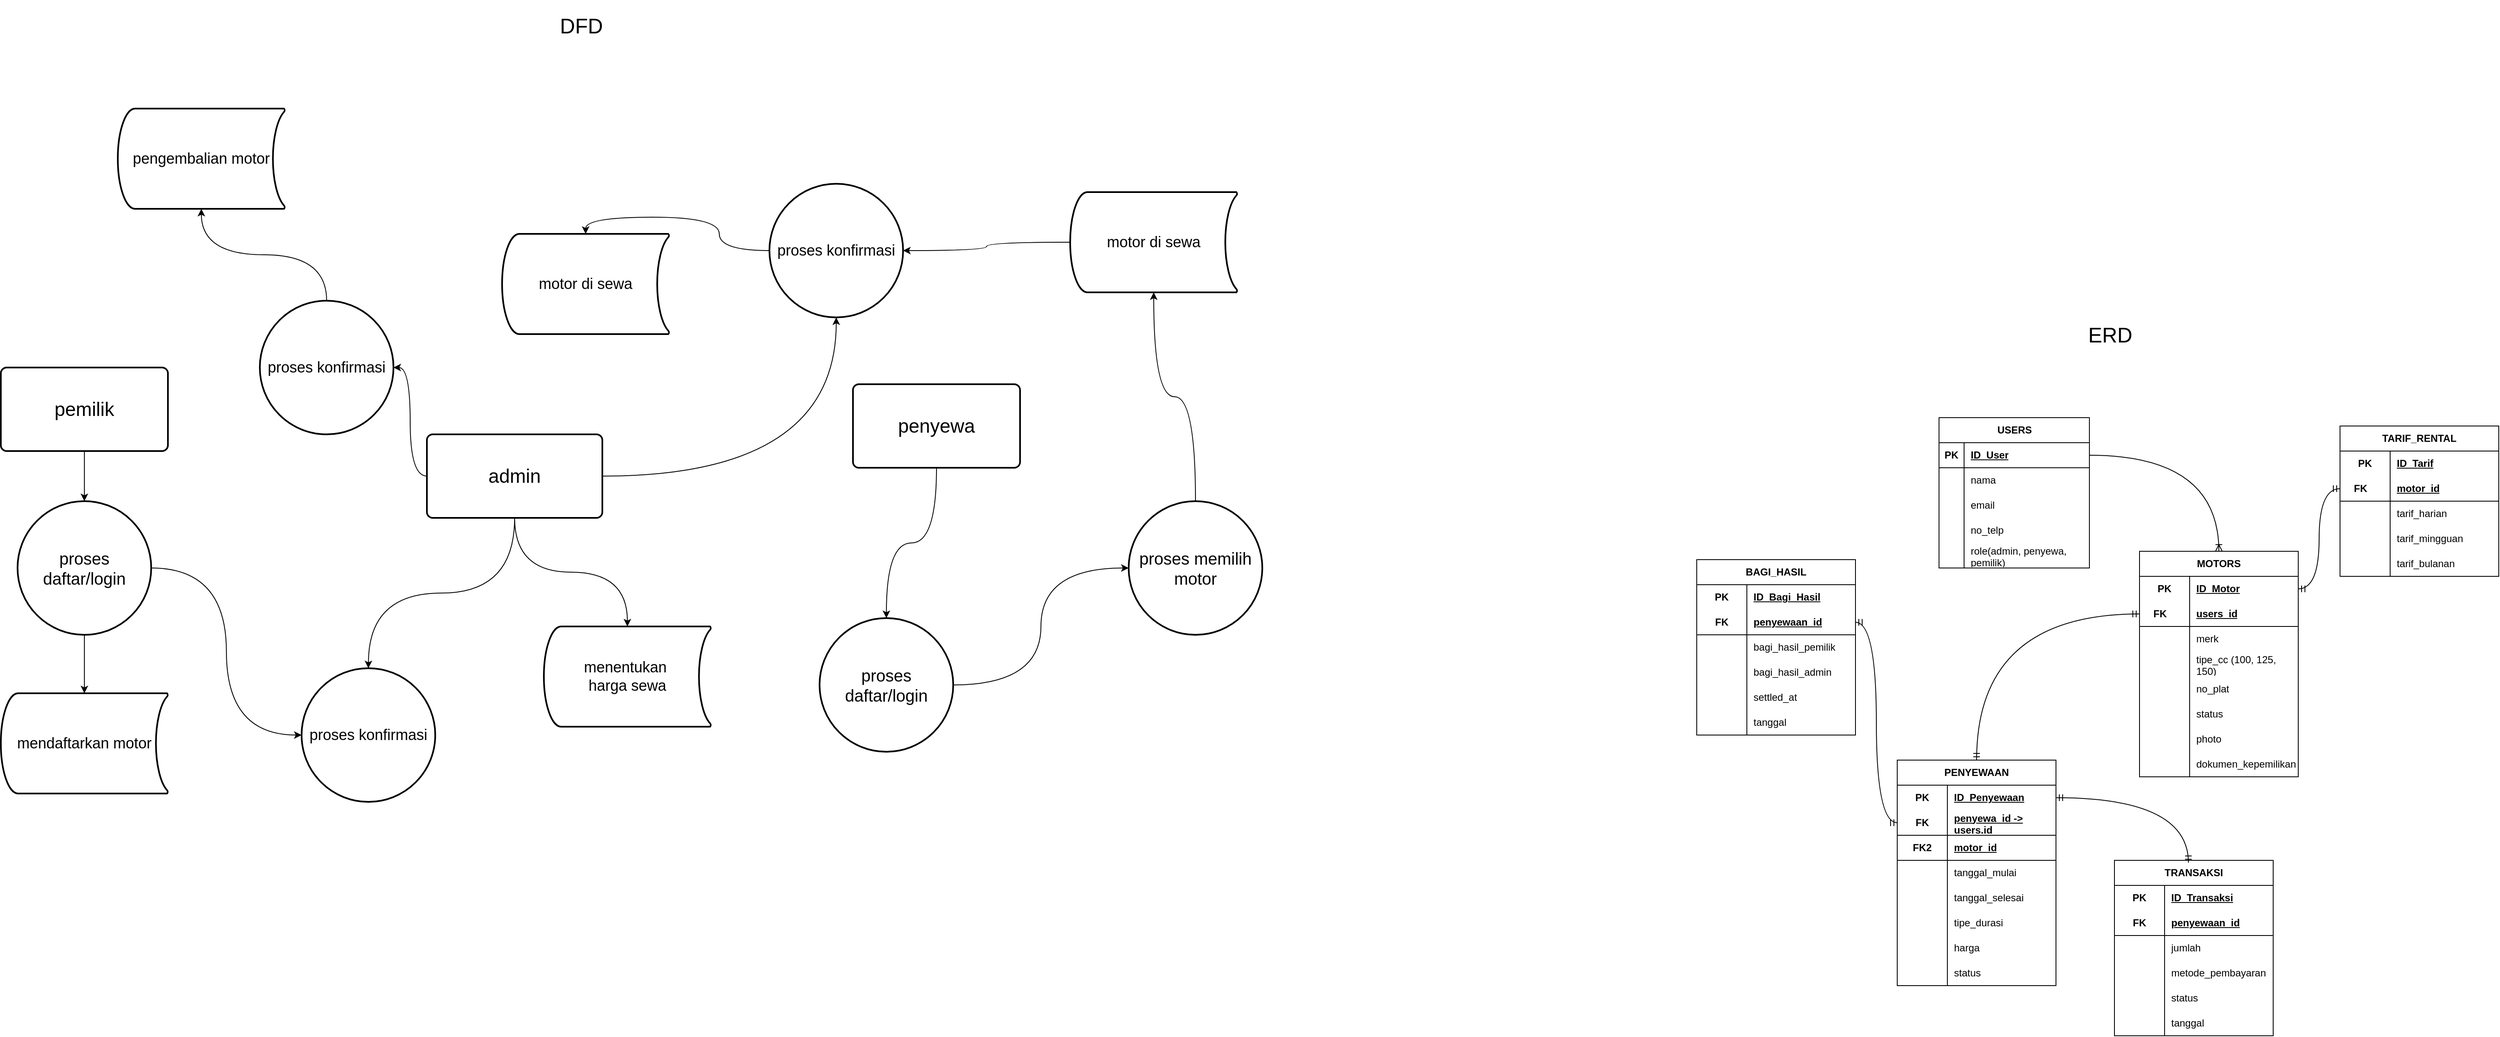 <mxfile version="24.7.5">
  <diagram name="Page-1" id="THYK9lNO6VitOO5Vm_xB">
    <mxGraphModel dx="3430" dy="1632" grid="1" gridSize="10" guides="1" tooltips="1" connect="1" arrows="1" fold="1" page="1" pageScale="1" pageWidth="850" pageHeight="1100" math="0" shadow="0">
      <root>
        <mxCell id="0" />
        <mxCell id="1" parent="0" />
        <mxCell id="1w0gbBAWXoRW2KAmecnI-2" value="USERS" style="shape=table;startSize=30;container=1;collapsible=1;childLayout=tableLayout;fixedRows=1;rowLines=0;fontStyle=1;align=center;resizeLast=1;html=1;" vertex="1" parent="1">
          <mxGeometry x="70" y="80" width="180" height="180" as="geometry" />
        </mxCell>
        <mxCell id="1w0gbBAWXoRW2KAmecnI-3" value="" style="shape=tableRow;horizontal=0;startSize=0;swimlaneHead=0;swimlaneBody=0;fillColor=none;collapsible=0;dropTarget=0;points=[[0,0.5],[1,0.5]];portConstraint=eastwest;top=0;left=0;right=0;bottom=1;" vertex="1" parent="1w0gbBAWXoRW2KAmecnI-2">
          <mxGeometry y="30" width="180" height="30" as="geometry" />
        </mxCell>
        <mxCell id="1w0gbBAWXoRW2KAmecnI-4" value="PK" style="shape=partialRectangle;connectable=0;fillColor=none;top=0;left=0;bottom=0;right=0;fontStyle=1;overflow=hidden;whiteSpace=wrap;html=1;" vertex="1" parent="1w0gbBAWXoRW2KAmecnI-3">
          <mxGeometry width="30" height="30" as="geometry">
            <mxRectangle width="30" height="30" as="alternateBounds" />
          </mxGeometry>
        </mxCell>
        <mxCell id="1w0gbBAWXoRW2KAmecnI-5" value="ID_User" style="shape=partialRectangle;connectable=0;fillColor=none;top=0;left=0;bottom=0;right=0;align=left;spacingLeft=6;fontStyle=5;overflow=hidden;whiteSpace=wrap;html=1;" vertex="1" parent="1w0gbBAWXoRW2KAmecnI-3">
          <mxGeometry x="30" width="150" height="30" as="geometry">
            <mxRectangle width="150" height="30" as="alternateBounds" />
          </mxGeometry>
        </mxCell>
        <mxCell id="1w0gbBAWXoRW2KAmecnI-6" value="" style="shape=tableRow;horizontal=0;startSize=0;swimlaneHead=0;swimlaneBody=0;fillColor=none;collapsible=0;dropTarget=0;points=[[0,0.5],[1,0.5]];portConstraint=eastwest;top=0;left=0;right=0;bottom=0;" vertex="1" parent="1w0gbBAWXoRW2KAmecnI-2">
          <mxGeometry y="60" width="180" height="30" as="geometry" />
        </mxCell>
        <mxCell id="1w0gbBAWXoRW2KAmecnI-7" value="" style="shape=partialRectangle;connectable=0;fillColor=none;top=0;left=0;bottom=0;right=0;editable=1;overflow=hidden;whiteSpace=wrap;html=1;" vertex="1" parent="1w0gbBAWXoRW2KAmecnI-6">
          <mxGeometry width="30" height="30" as="geometry">
            <mxRectangle width="30" height="30" as="alternateBounds" />
          </mxGeometry>
        </mxCell>
        <mxCell id="1w0gbBAWXoRW2KAmecnI-8" value="nama" style="shape=partialRectangle;connectable=0;fillColor=none;top=0;left=0;bottom=0;right=0;align=left;spacingLeft=6;overflow=hidden;whiteSpace=wrap;html=1;" vertex="1" parent="1w0gbBAWXoRW2KAmecnI-6">
          <mxGeometry x="30" width="150" height="30" as="geometry">
            <mxRectangle width="150" height="30" as="alternateBounds" />
          </mxGeometry>
        </mxCell>
        <mxCell id="1w0gbBAWXoRW2KAmecnI-9" value="" style="shape=tableRow;horizontal=0;startSize=0;swimlaneHead=0;swimlaneBody=0;fillColor=none;collapsible=0;dropTarget=0;points=[[0,0.5],[1,0.5]];portConstraint=eastwest;top=0;left=0;right=0;bottom=0;" vertex="1" parent="1w0gbBAWXoRW2KAmecnI-2">
          <mxGeometry y="90" width="180" height="30" as="geometry" />
        </mxCell>
        <mxCell id="1w0gbBAWXoRW2KAmecnI-10" value="" style="shape=partialRectangle;connectable=0;fillColor=none;top=0;left=0;bottom=0;right=0;editable=1;overflow=hidden;whiteSpace=wrap;html=1;" vertex="1" parent="1w0gbBAWXoRW2KAmecnI-9">
          <mxGeometry width="30" height="30" as="geometry">
            <mxRectangle width="30" height="30" as="alternateBounds" />
          </mxGeometry>
        </mxCell>
        <mxCell id="1w0gbBAWXoRW2KAmecnI-11" value="email" style="shape=partialRectangle;connectable=0;fillColor=none;top=0;left=0;bottom=0;right=0;align=left;spacingLeft=6;overflow=hidden;whiteSpace=wrap;html=1;" vertex="1" parent="1w0gbBAWXoRW2KAmecnI-9">
          <mxGeometry x="30" width="150" height="30" as="geometry">
            <mxRectangle width="150" height="30" as="alternateBounds" />
          </mxGeometry>
        </mxCell>
        <mxCell id="1w0gbBAWXoRW2KAmecnI-12" value="" style="shape=tableRow;horizontal=0;startSize=0;swimlaneHead=0;swimlaneBody=0;fillColor=none;collapsible=0;dropTarget=0;points=[[0,0.5],[1,0.5]];portConstraint=eastwest;top=0;left=0;right=0;bottom=0;" vertex="1" parent="1w0gbBAWXoRW2KAmecnI-2">
          <mxGeometry y="120" width="180" height="30" as="geometry" />
        </mxCell>
        <mxCell id="1w0gbBAWXoRW2KAmecnI-13" value="" style="shape=partialRectangle;connectable=0;fillColor=none;top=0;left=0;bottom=0;right=0;editable=1;overflow=hidden;whiteSpace=wrap;html=1;" vertex="1" parent="1w0gbBAWXoRW2KAmecnI-12">
          <mxGeometry width="30" height="30" as="geometry">
            <mxRectangle width="30" height="30" as="alternateBounds" />
          </mxGeometry>
        </mxCell>
        <mxCell id="1w0gbBAWXoRW2KAmecnI-14" value="no_telp" style="shape=partialRectangle;connectable=0;fillColor=none;top=0;left=0;bottom=0;right=0;align=left;spacingLeft=6;overflow=hidden;whiteSpace=wrap;html=1;" vertex="1" parent="1w0gbBAWXoRW2KAmecnI-12">
          <mxGeometry x="30" width="150" height="30" as="geometry">
            <mxRectangle width="150" height="30" as="alternateBounds" />
          </mxGeometry>
        </mxCell>
        <mxCell id="1w0gbBAWXoRW2KAmecnI-15" value="" style="shape=tableRow;horizontal=0;startSize=0;swimlaneHead=0;swimlaneBody=0;fillColor=none;collapsible=0;dropTarget=0;points=[[0,0.5],[1,0.5]];portConstraint=eastwest;top=0;left=0;right=0;bottom=0;" vertex="1" parent="1w0gbBAWXoRW2KAmecnI-2">
          <mxGeometry y="150" width="180" height="30" as="geometry" />
        </mxCell>
        <mxCell id="1w0gbBAWXoRW2KAmecnI-16" value="" style="shape=partialRectangle;connectable=0;fillColor=none;top=0;left=0;bottom=0;right=0;editable=1;overflow=hidden;whiteSpace=wrap;html=1;" vertex="1" parent="1w0gbBAWXoRW2KAmecnI-15">
          <mxGeometry width="30" height="30" as="geometry">
            <mxRectangle width="30" height="30" as="alternateBounds" />
          </mxGeometry>
        </mxCell>
        <mxCell id="1w0gbBAWXoRW2KAmecnI-17" value="role(admin, penyewa, pemilik)" style="shape=partialRectangle;connectable=0;fillColor=none;top=0;left=0;bottom=0;right=0;align=left;spacingLeft=6;overflow=hidden;whiteSpace=wrap;html=1;" vertex="1" parent="1w0gbBAWXoRW2KAmecnI-15">
          <mxGeometry x="30" width="150" height="30" as="geometry">
            <mxRectangle width="150" height="30" as="alternateBounds" />
          </mxGeometry>
        </mxCell>
        <mxCell id="1w0gbBAWXoRW2KAmecnI-18" value="MOTORS" style="shape=table;startSize=30;container=1;collapsible=1;childLayout=tableLayout;fixedRows=1;rowLines=0;fontStyle=1;align=center;resizeLast=1;html=1;whiteSpace=wrap;" vertex="1" parent="1">
          <mxGeometry x="310" y="240" width="190" height="270" as="geometry" />
        </mxCell>
        <mxCell id="1w0gbBAWXoRW2KAmecnI-19" value="" style="shape=tableRow;horizontal=0;startSize=0;swimlaneHead=0;swimlaneBody=0;fillColor=none;collapsible=0;dropTarget=0;points=[[0,0.5],[1,0.5]];portConstraint=eastwest;top=0;left=0;right=0;bottom=0;html=1;" vertex="1" parent="1w0gbBAWXoRW2KAmecnI-18">
          <mxGeometry y="30" width="190" height="30" as="geometry" />
        </mxCell>
        <mxCell id="1w0gbBAWXoRW2KAmecnI-20" value="PK" style="shape=partialRectangle;connectable=0;fillColor=none;top=0;left=0;bottom=0;right=0;fontStyle=1;overflow=hidden;html=1;whiteSpace=wrap;" vertex="1" parent="1w0gbBAWXoRW2KAmecnI-19">
          <mxGeometry width="60" height="30" as="geometry">
            <mxRectangle width="60" height="30" as="alternateBounds" />
          </mxGeometry>
        </mxCell>
        <mxCell id="1w0gbBAWXoRW2KAmecnI-21" value="ID_Motor" style="shape=partialRectangle;connectable=0;fillColor=none;top=0;left=0;bottom=0;right=0;align=left;spacingLeft=6;fontStyle=5;overflow=hidden;html=1;whiteSpace=wrap;" vertex="1" parent="1w0gbBAWXoRW2KAmecnI-19">
          <mxGeometry x="60" width="130" height="30" as="geometry">
            <mxRectangle width="130" height="30" as="alternateBounds" />
          </mxGeometry>
        </mxCell>
        <mxCell id="1w0gbBAWXoRW2KAmecnI-22" value="" style="shape=tableRow;horizontal=0;startSize=0;swimlaneHead=0;swimlaneBody=0;fillColor=none;collapsible=0;dropTarget=0;points=[[0,0.5],[1,0.5]];portConstraint=eastwest;top=0;left=0;right=0;bottom=1;html=1;" vertex="1" parent="1w0gbBAWXoRW2KAmecnI-18">
          <mxGeometry y="60" width="190" height="30" as="geometry" />
        </mxCell>
        <mxCell id="1w0gbBAWXoRW2KAmecnI-23" value="FK&lt;span style=&quot;white-space: pre;&quot;&gt;&#x9;&lt;/span&gt;" style="shape=partialRectangle;connectable=0;fillColor=none;top=0;left=0;bottom=0;right=0;fontStyle=1;overflow=hidden;html=1;whiteSpace=wrap;" vertex="1" parent="1w0gbBAWXoRW2KAmecnI-22">
          <mxGeometry width="60" height="30" as="geometry">
            <mxRectangle width="60" height="30" as="alternateBounds" />
          </mxGeometry>
        </mxCell>
        <mxCell id="1w0gbBAWXoRW2KAmecnI-24" value="users_id" style="shape=partialRectangle;connectable=0;fillColor=none;top=0;left=0;bottom=0;right=0;align=left;spacingLeft=6;fontStyle=5;overflow=hidden;html=1;whiteSpace=wrap;" vertex="1" parent="1w0gbBAWXoRW2KAmecnI-22">
          <mxGeometry x="60" width="130" height="30" as="geometry">
            <mxRectangle width="130" height="30" as="alternateBounds" />
          </mxGeometry>
        </mxCell>
        <mxCell id="1w0gbBAWXoRW2KAmecnI-25" value="" style="shape=tableRow;horizontal=0;startSize=0;swimlaneHead=0;swimlaneBody=0;fillColor=none;collapsible=0;dropTarget=0;points=[[0,0.5],[1,0.5]];portConstraint=eastwest;top=0;left=0;right=0;bottom=0;html=1;" vertex="1" parent="1w0gbBAWXoRW2KAmecnI-18">
          <mxGeometry y="90" width="190" height="30" as="geometry" />
        </mxCell>
        <mxCell id="1w0gbBAWXoRW2KAmecnI-26" value="" style="shape=partialRectangle;connectable=0;fillColor=none;top=0;left=0;bottom=0;right=0;editable=1;overflow=hidden;html=1;whiteSpace=wrap;" vertex="1" parent="1w0gbBAWXoRW2KAmecnI-25">
          <mxGeometry width="60" height="30" as="geometry">
            <mxRectangle width="60" height="30" as="alternateBounds" />
          </mxGeometry>
        </mxCell>
        <mxCell id="1w0gbBAWXoRW2KAmecnI-27" value="merk" style="shape=partialRectangle;connectable=0;fillColor=none;top=0;left=0;bottom=0;right=0;align=left;spacingLeft=6;overflow=hidden;html=1;whiteSpace=wrap;" vertex="1" parent="1w0gbBAWXoRW2KAmecnI-25">
          <mxGeometry x="60" width="130" height="30" as="geometry">
            <mxRectangle width="130" height="30" as="alternateBounds" />
          </mxGeometry>
        </mxCell>
        <mxCell id="1w0gbBAWXoRW2KAmecnI-28" value="" style="shape=tableRow;horizontal=0;startSize=0;swimlaneHead=0;swimlaneBody=0;fillColor=none;collapsible=0;dropTarget=0;points=[[0,0.5],[1,0.5]];portConstraint=eastwest;top=0;left=0;right=0;bottom=0;html=1;" vertex="1" parent="1w0gbBAWXoRW2KAmecnI-18">
          <mxGeometry y="120" width="190" height="30" as="geometry" />
        </mxCell>
        <mxCell id="1w0gbBAWXoRW2KAmecnI-29" value="" style="shape=partialRectangle;connectable=0;fillColor=none;top=0;left=0;bottom=0;right=0;editable=1;overflow=hidden;html=1;whiteSpace=wrap;" vertex="1" parent="1w0gbBAWXoRW2KAmecnI-28">
          <mxGeometry width="60" height="30" as="geometry">
            <mxRectangle width="60" height="30" as="alternateBounds" />
          </mxGeometry>
        </mxCell>
        <mxCell id="1w0gbBAWXoRW2KAmecnI-30" value="tipe_cc (100, 125, 150)" style="shape=partialRectangle;connectable=0;fillColor=none;top=0;left=0;bottom=0;right=0;align=left;spacingLeft=6;overflow=hidden;html=1;whiteSpace=wrap;" vertex="1" parent="1w0gbBAWXoRW2KAmecnI-28">
          <mxGeometry x="60" width="130" height="30" as="geometry">
            <mxRectangle width="130" height="30" as="alternateBounds" />
          </mxGeometry>
        </mxCell>
        <mxCell id="1w0gbBAWXoRW2KAmecnI-31" value="" style="shape=tableRow;horizontal=0;startSize=0;swimlaneHead=0;swimlaneBody=0;fillColor=none;collapsible=0;dropTarget=0;points=[[0,0.5],[1,0.5]];portConstraint=eastwest;top=0;left=0;right=0;bottom=0;html=1;" vertex="1" parent="1w0gbBAWXoRW2KAmecnI-18">
          <mxGeometry y="150" width="190" height="30" as="geometry" />
        </mxCell>
        <mxCell id="1w0gbBAWXoRW2KAmecnI-32" value="" style="shape=partialRectangle;connectable=0;fillColor=none;top=0;left=0;bottom=0;right=0;editable=1;overflow=hidden;html=1;whiteSpace=wrap;" vertex="1" parent="1w0gbBAWXoRW2KAmecnI-31">
          <mxGeometry width="60" height="30" as="geometry">
            <mxRectangle width="60" height="30" as="alternateBounds" />
          </mxGeometry>
        </mxCell>
        <mxCell id="1w0gbBAWXoRW2KAmecnI-33" value="no_plat" style="shape=partialRectangle;connectable=0;fillColor=none;top=0;left=0;bottom=0;right=0;align=left;spacingLeft=6;overflow=hidden;html=1;whiteSpace=wrap;" vertex="1" parent="1w0gbBAWXoRW2KAmecnI-31">
          <mxGeometry x="60" width="130" height="30" as="geometry">
            <mxRectangle width="130" height="30" as="alternateBounds" />
          </mxGeometry>
        </mxCell>
        <mxCell id="1w0gbBAWXoRW2KAmecnI-34" value="" style="shape=tableRow;horizontal=0;startSize=0;swimlaneHead=0;swimlaneBody=0;fillColor=none;collapsible=0;dropTarget=0;points=[[0,0.5],[1,0.5]];portConstraint=eastwest;top=0;left=0;right=0;bottom=0;html=1;" vertex="1" parent="1w0gbBAWXoRW2KAmecnI-18">
          <mxGeometry y="180" width="190" height="30" as="geometry" />
        </mxCell>
        <mxCell id="1w0gbBAWXoRW2KAmecnI-35" value="" style="shape=partialRectangle;connectable=0;fillColor=none;top=0;left=0;bottom=0;right=0;editable=1;overflow=hidden;html=1;whiteSpace=wrap;" vertex="1" parent="1w0gbBAWXoRW2KAmecnI-34">
          <mxGeometry width="60" height="30" as="geometry">
            <mxRectangle width="60" height="30" as="alternateBounds" />
          </mxGeometry>
        </mxCell>
        <mxCell id="1w0gbBAWXoRW2KAmecnI-36" value="status" style="shape=partialRectangle;connectable=0;fillColor=none;top=0;left=0;bottom=0;right=0;align=left;spacingLeft=6;overflow=hidden;html=1;whiteSpace=wrap;" vertex="1" parent="1w0gbBAWXoRW2KAmecnI-34">
          <mxGeometry x="60" width="130" height="30" as="geometry">
            <mxRectangle width="130" height="30" as="alternateBounds" />
          </mxGeometry>
        </mxCell>
        <mxCell id="1w0gbBAWXoRW2KAmecnI-37" value="" style="shape=tableRow;horizontal=0;startSize=0;swimlaneHead=0;swimlaneBody=0;fillColor=none;collapsible=0;dropTarget=0;points=[[0,0.5],[1,0.5]];portConstraint=eastwest;top=0;left=0;right=0;bottom=0;html=1;" vertex="1" parent="1w0gbBAWXoRW2KAmecnI-18">
          <mxGeometry y="210" width="190" height="30" as="geometry" />
        </mxCell>
        <mxCell id="1w0gbBAWXoRW2KAmecnI-38" value="" style="shape=partialRectangle;connectable=0;fillColor=none;top=0;left=0;bottom=0;right=0;editable=1;overflow=hidden;html=1;whiteSpace=wrap;" vertex="1" parent="1w0gbBAWXoRW2KAmecnI-37">
          <mxGeometry width="60" height="30" as="geometry">
            <mxRectangle width="60" height="30" as="alternateBounds" />
          </mxGeometry>
        </mxCell>
        <mxCell id="1w0gbBAWXoRW2KAmecnI-39" value="photo" style="shape=partialRectangle;connectable=0;fillColor=none;top=0;left=0;bottom=0;right=0;align=left;spacingLeft=6;overflow=hidden;html=1;whiteSpace=wrap;" vertex="1" parent="1w0gbBAWXoRW2KAmecnI-37">
          <mxGeometry x="60" width="130" height="30" as="geometry">
            <mxRectangle width="130" height="30" as="alternateBounds" />
          </mxGeometry>
        </mxCell>
        <mxCell id="1w0gbBAWXoRW2KAmecnI-40" value="" style="shape=tableRow;horizontal=0;startSize=0;swimlaneHead=0;swimlaneBody=0;fillColor=none;collapsible=0;dropTarget=0;points=[[0,0.5],[1,0.5]];portConstraint=eastwest;top=0;left=0;right=0;bottom=0;html=1;" vertex="1" parent="1w0gbBAWXoRW2KAmecnI-18">
          <mxGeometry y="240" width="190" height="30" as="geometry" />
        </mxCell>
        <mxCell id="1w0gbBAWXoRW2KAmecnI-41" value="" style="shape=partialRectangle;connectable=0;fillColor=none;top=0;left=0;bottom=0;right=0;editable=1;overflow=hidden;html=1;whiteSpace=wrap;" vertex="1" parent="1w0gbBAWXoRW2KAmecnI-40">
          <mxGeometry width="60" height="30" as="geometry">
            <mxRectangle width="60" height="30" as="alternateBounds" />
          </mxGeometry>
        </mxCell>
        <mxCell id="1w0gbBAWXoRW2KAmecnI-42" value="dokumen_kepemilikan" style="shape=partialRectangle;connectable=0;fillColor=none;top=0;left=0;bottom=0;right=0;align=left;spacingLeft=6;overflow=hidden;html=1;whiteSpace=wrap;" vertex="1" parent="1w0gbBAWXoRW2KAmecnI-40">
          <mxGeometry x="60" width="130" height="30" as="geometry">
            <mxRectangle width="130" height="30" as="alternateBounds" />
          </mxGeometry>
        </mxCell>
        <mxCell id="1w0gbBAWXoRW2KAmecnI-43" value="TARIF_RENTAL" style="shape=table;startSize=30;container=1;collapsible=1;childLayout=tableLayout;fixedRows=1;rowLines=0;fontStyle=1;align=center;resizeLast=1;html=1;whiteSpace=wrap;" vertex="1" parent="1">
          <mxGeometry x="550" y="90" width="190" height="180" as="geometry" />
        </mxCell>
        <mxCell id="1w0gbBAWXoRW2KAmecnI-44" value="" style="shape=tableRow;horizontal=0;startSize=0;swimlaneHead=0;swimlaneBody=0;fillColor=none;collapsible=0;dropTarget=0;points=[[0,0.5],[1,0.5]];portConstraint=eastwest;top=0;left=0;right=0;bottom=0;html=1;" vertex="1" parent="1w0gbBAWXoRW2KAmecnI-43">
          <mxGeometry y="30" width="190" height="30" as="geometry" />
        </mxCell>
        <mxCell id="1w0gbBAWXoRW2KAmecnI-45" value="PK" style="shape=partialRectangle;connectable=0;fillColor=none;top=0;left=0;bottom=0;right=0;fontStyle=1;overflow=hidden;html=1;whiteSpace=wrap;" vertex="1" parent="1w0gbBAWXoRW2KAmecnI-44">
          <mxGeometry width="60" height="30" as="geometry">
            <mxRectangle width="60" height="30" as="alternateBounds" />
          </mxGeometry>
        </mxCell>
        <mxCell id="1w0gbBAWXoRW2KAmecnI-46" value="ID_Tarif" style="shape=partialRectangle;connectable=0;fillColor=none;top=0;left=0;bottom=0;right=0;align=left;spacingLeft=6;fontStyle=5;overflow=hidden;html=1;whiteSpace=wrap;" vertex="1" parent="1w0gbBAWXoRW2KAmecnI-44">
          <mxGeometry x="60" width="130" height="30" as="geometry">
            <mxRectangle width="130" height="30" as="alternateBounds" />
          </mxGeometry>
        </mxCell>
        <mxCell id="1w0gbBAWXoRW2KAmecnI-47" value="" style="shape=tableRow;horizontal=0;startSize=0;swimlaneHead=0;swimlaneBody=0;fillColor=none;collapsible=0;dropTarget=0;points=[[0,0.5],[1,0.5]];portConstraint=eastwest;top=0;left=0;right=0;bottom=1;html=1;" vertex="1" parent="1w0gbBAWXoRW2KAmecnI-43">
          <mxGeometry y="60" width="190" height="30" as="geometry" />
        </mxCell>
        <mxCell id="1w0gbBAWXoRW2KAmecnI-48" value="FK&lt;span style=&quot;white-space: pre;&quot;&gt;&#x9;&lt;/span&gt;" style="shape=partialRectangle;connectable=0;fillColor=none;top=0;left=0;bottom=0;right=0;fontStyle=1;overflow=hidden;html=1;whiteSpace=wrap;" vertex="1" parent="1w0gbBAWXoRW2KAmecnI-47">
          <mxGeometry width="60" height="30" as="geometry">
            <mxRectangle width="60" height="30" as="alternateBounds" />
          </mxGeometry>
        </mxCell>
        <mxCell id="1w0gbBAWXoRW2KAmecnI-49" value="motor_id" style="shape=partialRectangle;connectable=0;fillColor=none;top=0;left=0;bottom=0;right=0;align=left;spacingLeft=6;fontStyle=5;overflow=hidden;html=1;whiteSpace=wrap;" vertex="1" parent="1w0gbBAWXoRW2KAmecnI-47">
          <mxGeometry x="60" width="130" height="30" as="geometry">
            <mxRectangle width="130" height="30" as="alternateBounds" />
          </mxGeometry>
        </mxCell>
        <mxCell id="1w0gbBAWXoRW2KAmecnI-50" value="" style="shape=tableRow;horizontal=0;startSize=0;swimlaneHead=0;swimlaneBody=0;fillColor=none;collapsible=0;dropTarget=0;points=[[0,0.5],[1,0.5]];portConstraint=eastwest;top=0;left=0;right=0;bottom=0;html=1;" vertex="1" parent="1w0gbBAWXoRW2KAmecnI-43">
          <mxGeometry y="90" width="190" height="30" as="geometry" />
        </mxCell>
        <mxCell id="1w0gbBAWXoRW2KAmecnI-51" value="" style="shape=partialRectangle;connectable=0;fillColor=none;top=0;left=0;bottom=0;right=0;editable=1;overflow=hidden;html=1;whiteSpace=wrap;" vertex="1" parent="1w0gbBAWXoRW2KAmecnI-50">
          <mxGeometry width="60" height="30" as="geometry">
            <mxRectangle width="60" height="30" as="alternateBounds" />
          </mxGeometry>
        </mxCell>
        <mxCell id="1w0gbBAWXoRW2KAmecnI-52" value="tarif_harian" style="shape=partialRectangle;connectable=0;fillColor=none;top=0;left=0;bottom=0;right=0;align=left;spacingLeft=6;overflow=hidden;html=1;whiteSpace=wrap;" vertex="1" parent="1w0gbBAWXoRW2KAmecnI-50">
          <mxGeometry x="60" width="130" height="30" as="geometry">
            <mxRectangle width="130" height="30" as="alternateBounds" />
          </mxGeometry>
        </mxCell>
        <mxCell id="1w0gbBAWXoRW2KAmecnI-53" value="" style="shape=tableRow;horizontal=0;startSize=0;swimlaneHead=0;swimlaneBody=0;fillColor=none;collapsible=0;dropTarget=0;points=[[0,0.5],[1,0.5]];portConstraint=eastwest;top=0;left=0;right=0;bottom=0;html=1;" vertex="1" parent="1w0gbBAWXoRW2KAmecnI-43">
          <mxGeometry y="120" width="190" height="30" as="geometry" />
        </mxCell>
        <mxCell id="1w0gbBAWXoRW2KAmecnI-54" value="" style="shape=partialRectangle;connectable=0;fillColor=none;top=0;left=0;bottom=0;right=0;editable=1;overflow=hidden;html=1;whiteSpace=wrap;" vertex="1" parent="1w0gbBAWXoRW2KAmecnI-53">
          <mxGeometry width="60" height="30" as="geometry">
            <mxRectangle width="60" height="30" as="alternateBounds" />
          </mxGeometry>
        </mxCell>
        <mxCell id="1w0gbBAWXoRW2KAmecnI-55" value="tarif_mingguan" style="shape=partialRectangle;connectable=0;fillColor=none;top=0;left=0;bottom=0;right=0;align=left;spacingLeft=6;overflow=hidden;html=1;whiteSpace=wrap;" vertex="1" parent="1w0gbBAWXoRW2KAmecnI-53">
          <mxGeometry x="60" width="130" height="30" as="geometry">
            <mxRectangle width="130" height="30" as="alternateBounds" />
          </mxGeometry>
        </mxCell>
        <mxCell id="1w0gbBAWXoRW2KAmecnI-56" value="" style="shape=tableRow;horizontal=0;startSize=0;swimlaneHead=0;swimlaneBody=0;fillColor=none;collapsible=0;dropTarget=0;points=[[0,0.5],[1,0.5]];portConstraint=eastwest;top=0;left=0;right=0;bottom=0;html=1;" vertex="1" parent="1w0gbBAWXoRW2KAmecnI-43">
          <mxGeometry y="150" width="190" height="30" as="geometry" />
        </mxCell>
        <mxCell id="1w0gbBAWXoRW2KAmecnI-57" value="" style="shape=partialRectangle;connectable=0;fillColor=none;top=0;left=0;bottom=0;right=0;editable=1;overflow=hidden;html=1;whiteSpace=wrap;" vertex="1" parent="1w0gbBAWXoRW2KAmecnI-56">
          <mxGeometry width="60" height="30" as="geometry">
            <mxRectangle width="60" height="30" as="alternateBounds" />
          </mxGeometry>
        </mxCell>
        <mxCell id="1w0gbBAWXoRW2KAmecnI-58" value="tarif_bulanan" style="shape=partialRectangle;connectable=0;fillColor=none;top=0;left=0;bottom=0;right=0;align=left;spacingLeft=6;overflow=hidden;html=1;whiteSpace=wrap;" vertex="1" parent="1w0gbBAWXoRW2KAmecnI-56">
          <mxGeometry x="60" width="130" height="30" as="geometry">
            <mxRectangle width="130" height="30" as="alternateBounds" />
          </mxGeometry>
        </mxCell>
        <mxCell id="1w0gbBAWXoRW2KAmecnI-71" value="PENYEWAAN" style="shape=table;startSize=30;container=1;collapsible=1;childLayout=tableLayout;fixedRows=1;rowLines=0;fontStyle=1;align=center;resizeLast=1;html=1;whiteSpace=wrap;" vertex="1" parent="1">
          <mxGeometry x="20" y="490" width="190" height="270" as="geometry" />
        </mxCell>
        <mxCell id="1w0gbBAWXoRW2KAmecnI-72" value="" style="shape=tableRow;horizontal=0;startSize=0;swimlaneHead=0;swimlaneBody=0;fillColor=none;collapsible=0;dropTarget=0;points=[[0,0.5],[1,0.5]];portConstraint=eastwest;top=0;left=0;right=0;bottom=0;html=1;" vertex="1" parent="1w0gbBAWXoRW2KAmecnI-71">
          <mxGeometry y="30" width="190" height="30" as="geometry" />
        </mxCell>
        <mxCell id="1w0gbBAWXoRW2KAmecnI-73" value="PK" style="shape=partialRectangle;connectable=0;fillColor=none;top=0;left=0;bottom=0;right=0;fontStyle=1;overflow=hidden;html=1;whiteSpace=wrap;" vertex="1" parent="1w0gbBAWXoRW2KAmecnI-72">
          <mxGeometry width="60" height="30" as="geometry">
            <mxRectangle width="60" height="30" as="alternateBounds" />
          </mxGeometry>
        </mxCell>
        <mxCell id="1w0gbBAWXoRW2KAmecnI-74" value="ID_Penyewaan" style="shape=partialRectangle;connectable=0;fillColor=none;top=0;left=0;bottom=0;right=0;align=left;spacingLeft=6;fontStyle=5;overflow=hidden;html=1;whiteSpace=wrap;" vertex="1" parent="1w0gbBAWXoRW2KAmecnI-72">
          <mxGeometry x="60" width="130" height="30" as="geometry">
            <mxRectangle width="130" height="30" as="alternateBounds" />
          </mxGeometry>
        </mxCell>
        <mxCell id="1w0gbBAWXoRW2KAmecnI-75" value="" style="shape=tableRow;horizontal=0;startSize=0;swimlaneHead=0;swimlaneBody=0;fillColor=none;collapsible=0;dropTarget=0;points=[[0,0.5],[1,0.5]];portConstraint=eastwest;top=0;left=0;right=0;bottom=1;html=1;" vertex="1" parent="1w0gbBAWXoRW2KAmecnI-71">
          <mxGeometry y="60" width="190" height="30" as="geometry" />
        </mxCell>
        <mxCell id="1w0gbBAWXoRW2KAmecnI-76" value="FK" style="shape=partialRectangle;connectable=0;fillColor=none;top=0;left=0;bottom=0;right=0;fontStyle=1;overflow=hidden;html=1;whiteSpace=wrap;" vertex="1" parent="1w0gbBAWXoRW2KAmecnI-75">
          <mxGeometry width="60" height="30" as="geometry">
            <mxRectangle width="60" height="30" as="alternateBounds" />
          </mxGeometry>
        </mxCell>
        <mxCell id="1w0gbBAWXoRW2KAmecnI-77" value="penyewa_id -&amp;gt; users.id" style="shape=partialRectangle;connectable=0;fillColor=none;top=0;left=0;bottom=0;right=0;align=left;spacingLeft=6;fontStyle=5;overflow=hidden;html=1;whiteSpace=wrap;" vertex="1" parent="1w0gbBAWXoRW2KAmecnI-75">
          <mxGeometry x="60" width="130" height="30" as="geometry">
            <mxRectangle width="130" height="30" as="alternateBounds" />
          </mxGeometry>
        </mxCell>
        <mxCell id="1w0gbBAWXoRW2KAmecnI-96" value="" style="shape=tableRow;horizontal=0;startSize=0;swimlaneHead=0;swimlaneBody=0;fillColor=none;collapsible=0;dropTarget=0;points=[[0,0.5],[1,0.5]];portConstraint=eastwest;top=0;left=0;right=0;bottom=1;html=1;" vertex="1" parent="1w0gbBAWXoRW2KAmecnI-71">
          <mxGeometry y="90" width="190" height="30" as="geometry" />
        </mxCell>
        <mxCell id="1w0gbBAWXoRW2KAmecnI-97" value="FK2" style="shape=partialRectangle;connectable=0;fillColor=none;top=0;left=0;bottom=0;right=0;fontStyle=1;overflow=hidden;html=1;whiteSpace=wrap;" vertex="1" parent="1w0gbBAWXoRW2KAmecnI-96">
          <mxGeometry width="60" height="30" as="geometry">
            <mxRectangle width="60" height="30" as="alternateBounds" />
          </mxGeometry>
        </mxCell>
        <mxCell id="1w0gbBAWXoRW2KAmecnI-98" value="motor_id" style="shape=partialRectangle;connectable=0;fillColor=none;top=0;left=0;bottom=0;right=0;align=left;spacingLeft=6;fontStyle=5;overflow=hidden;html=1;whiteSpace=wrap;" vertex="1" parent="1w0gbBAWXoRW2KAmecnI-96">
          <mxGeometry x="60" width="130" height="30" as="geometry">
            <mxRectangle width="130" height="30" as="alternateBounds" />
          </mxGeometry>
        </mxCell>
        <mxCell id="1w0gbBAWXoRW2KAmecnI-78" value="" style="shape=tableRow;horizontal=0;startSize=0;swimlaneHead=0;swimlaneBody=0;fillColor=none;collapsible=0;dropTarget=0;points=[[0,0.5],[1,0.5]];portConstraint=eastwest;top=0;left=0;right=0;bottom=0;html=1;" vertex="1" parent="1w0gbBAWXoRW2KAmecnI-71">
          <mxGeometry y="120" width="190" height="30" as="geometry" />
        </mxCell>
        <mxCell id="1w0gbBAWXoRW2KAmecnI-79" value="" style="shape=partialRectangle;connectable=0;fillColor=none;top=0;left=0;bottom=0;right=0;editable=1;overflow=hidden;html=1;whiteSpace=wrap;" vertex="1" parent="1w0gbBAWXoRW2KAmecnI-78">
          <mxGeometry width="60" height="30" as="geometry">
            <mxRectangle width="60" height="30" as="alternateBounds" />
          </mxGeometry>
        </mxCell>
        <mxCell id="1w0gbBAWXoRW2KAmecnI-80" value="tanggal_mulai" style="shape=partialRectangle;connectable=0;fillColor=none;top=0;left=0;bottom=0;right=0;align=left;spacingLeft=6;overflow=hidden;html=1;whiteSpace=wrap;" vertex="1" parent="1w0gbBAWXoRW2KAmecnI-78">
          <mxGeometry x="60" width="130" height="30" as="geometry">
            <mxRectangle width="130" height="30" as="alternateBounds" />
          </mxGeometry>
        </mxCell>
        <mxCell id="1w0gbBAWXoRW2KAmecnI-81" value="" style="shape=tableRow;horizontal=0;startSize=0;swimlaneHead=0;swimlaneBody=0;fillColor=none;collapsible=0;dropTarget=0;points=[[0,0.5],[1,0.5]];portConstraint=eastwest;top=0;left=0;right=0;bottom=0;html=1;" vertex="1" parent="1w0gbBAWXoRW2KAmecnI-71">
          <mxGeometry y="150" width="190" height="30" as="geometry" />
        </mxCell>
        <mxCell id="1w0gbBAWXoRW2KAmecnI-82" value="" style="shape=partialRectangle;connectable=0;fillColor=none;top=0;left=0;bottom=0;right=0;editable=1;overflow=hidden;html=1;whiteSpace=wrap;" vertex="1" parent="1w0gbBAWXoRW2KAmecnI-81">
          <mxGeometry width="60" height="30" as="geometry">
            <mxRectangle width="60" height="30" as="alternateBounds" />
          </mxGeometry>
        </mxCell>
        <mxCell id="1w0gbBAWXoRW2KAmecnI-83" value="tanggal_selesai" style="shape=partialRectangle;connectable=0;fillColor=none;top=0;left=0;bottom=0;right=0;align=left;spacingLeft=6;overflow=hidden;html=1;whiteSpace=wrap;" vertex="1" parent="1w0gbBAWXoRW2KAmecnI-81">
          <mxGeometry x="60" width="130" height="30" as="geometry">
            <mxRectangle width="130" height="30" as="alternateBounds" />
          </mxGeometry>
        </mxCell>
        <mxCell id="1w0gbBAWXoRW2KAmecnI-84" value="" style="shape=tableRow;horizontal=0;startSize=0;swimlaneHead=0;swimlaneBody=0;fillColor=none;collapsible=0;dropTarget=0;points=[[0,0.5],[1,0.5]];portConstraint=eastwest;top=0;left=0;right=0;bottom=0;html=1;" vertex="1" parent="1w0gbBAWXoRW2KAmecnI-71">
          <mxGeometry y="180" width="190" height="30" as="geometry" />
        </mxCell>
        <mxCell id="1w0gbBAWXoRW2KAmecnI-85" value="" style="shape=partialRectangle;connectable=0;fillColor=none;top=0;left=0;bottom=0;right=0;editable=1;overflow=hidden;html=1;whiteSpace=wrap;" vertex="1" parent="1w0gbBAWXoRW2KAmecnI-84">
          <mxGeometry width="60" height="30" as="geometry">
            <mxRectangle width="60" height="30" as="alternateBounds" />
          </mxGeometry>
        </mxCell>
        <mxCell id="1w0gbBAWXoRW2KAmecnI-86" value="tipe_durasi" style="shape=partialRectangle;connectable=0;fillColor=none;top=0;left=0;bottom=0;right=0;align=left;spacingLeft=6;overflow=hidden;html=1;whiteSpace=wrap;" vertex="1" parent="1w0gbBAWXoRW2KAmecnI-84">
          <mxGeometry x="60" width="130" height="30" as="geometry">
            <mxRectangle width="130" height="30" as="alternateBounds" />
          </mxGeometry>
        </mxCell>
        <mxCell id="1w0gbBAWXoRW2KAmecnI-87" value="" style="shape=tableRow;horizontal=0;startSize=0;swimlaneHead=0;swimlaneBody=0;fillColor=none;collapsible=0;dropTarget=0;points=[[0,0.5],[1,0.5]];portConstraint=eastwest;top=0;left=0;right=0;bottom=0;html=1;" vertex="1" parent="1w0gbBAWXoRW2KAmecnI-71">
          <mxGeometry y="210" width="190" height="30" as="geometry" />
        </mxCell>
        <mxCell id="1w0gbBAWXoRW2KAmecnI-88" value="" style="shape=partialRectangle;connectable=0;fillColor=none;top=0;left=0;bottom=0;right=0;editable=1;overflow=hidden;html=1;whiteSpace=wrap;" vertex="1" parent="1w0gbBAWXoRW2KAmecnI-87">
          <mxGeometry width="60" height="30" as="geometry">
            <mxRectangle width="60" height="30" as="alternateBounds" />
          </mxGeometry>
        </mxCell>
        <mxCell id="1w0gbBAWXoRW2KAmecnI-89" value="harga" style="shape=partialRectangle;connectable=0;fillColor=none;top=0;left=0;bottom=0;right=0;align=left;spacingLeft=6;overflow=hidden;html=1;whiteSpace=wrap;" vertex="1" parent="1w0gbBAWXoRW2KAmecnI-87">
          <mxGeometry x="60" width="130" height="30" as="geometry">
            <mxRectangle width="130" height="30" as="alternateBounds" />
          </mxGeometry>
        </mxCell>
        <mxCell id="1w0gbBAWXoRW2KAmecnI-90" value="" style="shape=tableRow;horizontal=0;startSize=0;swimlaneHead=0;swimlaneBody=0;fillColor=none;collapsible=0;dropTarget=0;points=[[0,0.5],[1,0.5]];portConstraint=eastwest;top=0;left=0;right=0;bottom=0;html=1;" vertex="1" parent="1w0gbBAWXoRW2KAmecnI-71">
          <mxGeometry y="240" width="190" height="30" as="geometry" />
        </mxCell>
        <mxCell id="1w0gbBAWXoRW2KAmecnI-91" value="" style="shape=partialRectangle;connectable=0;fillColor=none;top=0;left=0;bottom=0;right=0;editable=1;overflow=hidden;html=1;whiteSpace=wrap;" vertex="1" parent="1w0gbBAWXoRW2KAmecnI-90">
          <mxGeometry width="60" height="30" as="geometry">
            <mxRectangle width="60" height="30" as="alternateBounds" />
          </mxGeometry>
        </mxCell>
        <mxCell id="1w0gbBAWXoRW2KAmecnI-92" value="status" style="shape=partialRectangle;connectable=0;fillColor=none;top=0;left=0;bottom=0;right=0;align=left;spacingLeft=6;overflow=hidden;html=1;whiteSpace=wrap;" vertex="1" parent="1w0gbBAWXoRW2KAmecnI-90">
          <mxGeometry x="60" width="130" height="30" as="geometry">
            <mxRectangle width="130" height="30" as="alternateBounds" />
          </mxGeometry>
        </mxCell>
        <mxCell id="1w0gbBAWXoRW2KAmecnI-99" value="TRANSAKSI" style="shape=table;startSize=30;container=1;collapsible=1;childLayout=tableLayout;fixedRows=1;rowLines=0;fontStyle=1;align=center;resizeLast=1;html=1;whiteSpace=wrap;" vertex="1" parent="1">
          <mxGeometry x="280" y="610" width="190" height="210" as="geometry" />
        </mxCell>
        <mxCell id="1w0gbBAWXoRW2KAmecnI-100" value="" style="shape=tableRow;horizontal=0;startSize=0;swimlaneHead=0;swimlaneBody=0;fillColor=none;collapsible=0;dropTarget=0;points=[[0,0.5],[1,0.5]];portConstraint=eastwest;top=0;left=0;right=0;bottom=0;html=1;" vertex="1" parent="1w0gbBAWXoRW2KAmecnI-99">
          <mxGeometry y="30" width="190" height="30" as="geometry" />
        </mxCell>
        <mxCell id="1w0gbBAWXoRW2KAmecnI-101" value="PK" style="shape=partialRectangle;connectable=0;fillColor=none;top=0;left=0;bottom=0;right=0;fontStyle=1;overflow=hidden;html=1;whiteSpace=wrap;" vertex="1" parent="1w0gbBAWXoRW2KAmecnI-100">
          <mxGeometry width="60" height="30" as="geometry">
            <mxRectangle width="60" height="30" as="alternateBounds" />
          </mxGeometry>
        </mxCell>
        <mxCell id="1w0gbBAWXoRW2KAmecnI-102" value="ID_Transaksi" style="shape=partialRectangle;connectable=0;fillColor=none;top=0;left=0;bottom=0;right=0;align=left;spacingLeft=6;fontStyle=5;overflow=hidden;html=1;whiteSpace=wrap;" vertex="1" parent="1w0gbBAWXoRW2KAmecnI-100">
          <mxGeometry x="60" width="130" height="30" as="geometry">
            <mxRectangle width="130" height="30" as="alternateBounds" />
          </mxGeometry>
        </mxCell>
        <mxCell id="1w0gbBAWXoRW2KAmecnI-103" value="" style="shape=tableRow;horizontal=0;startSize=0;swimlaneHead=0;swimlaneBody=0;fillColor=none;collapsible=0;dropTarget=0;points=[[0,0.5],[1,0.5]];portConstraint=eastwest;top=0;left=0;right=0;bottom=1;html=1;" vertex="1" parent="1w0gbBAWXoRW2KAmecnI-99">
          <mxGeometry y="60" width="190" height="30" as="geometry" />
        </mxCell>
        <mxCell id="1w0gbBAWXoRW2KAmecnI-104" value="FK" style="shape=partialRectangle;connectable=0;fillColor=none;top=0;left=0;bottom=0;right=0;fontStyle=1;overflow=hidden;html=1;whiteSpace=wrap;" vertex="1" parent="1w0gbBAWXoRW2KAmecnI-103">
          <mxGeometry width="60" height="30" as="geometry">
            <mxRectangle width="60" height="30" as="alternateBounds" />
          </mxGeometry>
        </mxCell>
        <mxCell id="1w0gbBAWXoRW2KAmecnI-105" value="penyewaan_id" style="shape=partialRectangle;connectable=0;fillColor=none;top=0;left=0;bottom=0;right=0;align=left;spacingLeft=6;fontStyle=5;overflow=hidden;html=1;whiteSpace=wrap;" vertex="1" parent="1w0gbBAWXoRW2KAmecnI-103">
          <mxGeometry x="60" width="130" height="30" as="geometry">
            <mxRectangle width="130" height="30" as="alternateBounds" />
          </mxGeometry>
        </mxCell>
        <mxCell id="1w0gbBAWXoRW2KAmecnI-109" value="" style="shape=tableRow;horizontal=0;startSize=0;swimlaneHead=0;swimlaneBody=0;fillColor=none;collapsible=0;dropTarget=0;points=[[0,0.5],[1,0.5]];portConstraint=eastwest;top=0;left=0;right=0;bottom=0;html=1;" vertex="1" parent="1w0gbBAWXoRW2KAmecnI-99">
          <mxGeometry y="90" width="190" height="30" as="geometry" />
        </mxCell>
        <mxCell id="1w0gbBAWXoRW2KAmecnI-110" value="" style="shape=partialRectangle;connectable=0;fillColor=none;top=0;left=0;bottom=0;right=0;editable=1;overflow=hidden;html=1;whiteSpace=wrap;" vertex="1" parent="1w0gbBAWXoRW2KAmecnI-109">
          <mxGeometry width="60" height="30" as="geometry">
            <mxRectangle width="60" height="30" as="alternateBounds" />
          </mxGeometry>
        </mxCell>
        <mxCell id="1w0gbBAWXoRW2KAmecnI-111" value="jumlah" style="shape=partialRectangle;connectable=0;fillColor=none;top=0;left=0;bottom=0;right=0;align=left;spacingLeft=6;overflow=hidden;html=1;whiteSpace=wrap;" vertex="1" parent="1w0gbBAWXoRW2KAmecnI-109">
          <mxGeometry x="60" width="130" height="30" as="geometry">
            <mxRectangle width="130" height="30" as="alternateBounds" />
          </mxGeometry>
        </mxCell>
        <mxCell id="1w0gbBAWXoRW2KAmecnI-112" value="" style="shape=tableRow;horizontal=0;startSize=0;swimlaneHead=0;swimlaneBody=0;fillColor=none;collapsible=0;dropTarget=0;points=[[0,0.5],[1,0.5]];portConstraint=eastwest;top=0;left=0;right=0;bottom=0;html=1;" vertex="1" parent="1w0gbBAWXoRW2KAmecnI-99">
          <mxGeometry y="120" width="190" height="30" as="geometry" />
        </mxCell>
        <mxCell id="1w0gbBAWXoRW2KAmecnI-113" value="" style="shape=partialRectangle;connectable=0;fillColor=none;top=0;left=0;bottom=0;right=0;editable=1;overflow=hidden;html=1;whiteSpace=wrap;" vertex="1" parent="1w0gbBAWXoRW2KAmecnI-112">
          <mxGeometry width="60" height="30" as="geometry">
            <mxRectangle width="60" height="30" as="alternateBounds" />
          </mxGeometry>
        </mxCell>
        <mxCell id="1w0gbBAWXoRW2KAmecnI-114" value="metode_pembayaran" style="shape=partialRectangle;connectable=0;fillColor=none;top=0;left=0;bottom=0;right=0;align=left;spacingLeft=6;overflow=hidden;html=1;whiteSpace=wrap;" vertex="1" parent="1w0gbBAWXoRW2KAmecnI-112">
          <mxGeometry x="60" width="130" height="30" as="geometry">
            <mxRectangle width="130" height="30" as="alternateBounds" />
          </mxGeometry>
        </mxCell>
        <mxCell id="1w0gbBAWXoRW2KAmecnI-115" value="" style="shape=tableRow;horizontal=0;startSize=0;swimlaneHead=0;swimlaneBody=0;fillColor=none;collapsible=0;dropTarget=0;points=[[0,0.5],[1,0.5]];portConstraint=eastwest;top=0;left=0;right=0;bottom=0;html=1;" vertex="1" parent="1w0gbBAWXoRW2KAmecnI-99">
          <mxGeometry y="150" width="190" height="30" as="geometry" />
        </mxCell>
        <mxCell id="1w0gbBAWXoRW2KAmecnI-116" value="" style="shape=partialRectangle;connectable=0;fillColor=none;top=0;left=0;bottom=0;right=0;editable=1;overflow=hidden;html=1;whiteSpace=wrap;" vertex="1" parent="1w0gbBAWXoRW2KAmecnI-115">
          <mxGeometry width="60" height="30" as="geometry">
            <mxRectangle width="60" height="30" as="alternateBounds" />
          </mxGeometry>
        </mxCell>
        <mxCell id="1w0gbBAWXoRW2KAmecnI-117" value="status" style="shape=partialRectangle;connectable=0;fillColor=none;top=0;left=0;bottom=0;right=0;align=left;spacingLeft=6;overflow=hidden;html=1;whiteSpace=wrap;" vertex="1" parent="1w0gbBAWXoRW2KAmecnI-115">
          <mxGeometry x="60" width="130" height="30" as="geometry">
            <mxRectangle width="130" height="30" as="alternateBounds" />
          </mxGeometry>
        </mxCell>
        <mxCell id="1w0gbBAWXoRW2KAmecnI-118" value="" style="shape=tableRow;horizontal=0;startSize=0;swimlaneHead=0;swimlaneBody=0;fillColor=none;collapsible=0;dropTarget=0;points=[[0,0.5],[1,0.5]];portConstraint=eastwest;top=0;left=0;right=0;bottom=0;html=1;" vertex="1" parent="1w0gbBAWXoRW2KAmecnI-99">
          <mxGeometry y="180" width="190" height="30" as="geometry" />
        </mxCell>
        <mxCell id="1w0gbBAWXoRW2KAmecnI-119" value="" style="shape=partialRectangle;connectable=0;fillColor=none;top=0;left=0;bottom=0;right=0;editable=1;overflow=hidden;html=1;whiteSpace=wrap;" vertex="1" parent="1w0gbBAWXoRW2KAmecnI-118">
          <mxGeometry width="60" height="30" as="geometry">
            <mxRectangle width="60" height="30" as="alternateBounds" />
          </mxGeometry>
        </mxCell>
        <mxCell id="1w0gbBAWXoRW2KAmecnI-120" value="tanggal" style="shape=partialRectangle;connectable=0;fillColor=none;top=0;left=0;bottom=0;right=0;align=left;spacingLeft=6;overflow=hidden;html=1;whiteSpace=wrap;" vertex="1" parent="1w0gbBAWXoRW2KAmecnI-118">
          <mxGeometry x="60" width="130" height="30" as="geometry">
            <mxRectangle width="130" height="30" as="alternateBounds" />
          </mxGeometry>
        </mxCell>
        <mxCell id="1w0gbBAWXoRW2KAmecnI-124" value="BAGI_HASIL" style="shape=table;startSize=30;container=1;collapsible=1;childLayout=tableLayout;fixedRows=1;rowLines=0;fontStyle=1;align=center;resizeLast=1;html=1;whiteSpace=wrap;" vertex="1" parent="1">
          <mxGeometry x="-220" y="250" width="190" height="210" as="geometry" />
        </mxCell>
        <mxCell id="1w0gbBAWXoRW2KAmecnI-125" value="" style="shape=tableRow;horizontal=0;startSize=0;swimlaneHead=0;swimlaneBody=0;fillColor=none;collapsible=0;dropTarget=0;points=[[0,0.5],[1,0.5]];portConstraint=eastwest;top=0;left=0;right=0;bottom=0;html=1;" vertex="1" parent="1w0gbBAWXoRW2KAmecnI-124">
          <mxGeometry y="30" width="190" height="30" as="geometry" />
        </mxCell>
        <mxCell id="1w0gbBAWXoRW2KAmecnI-126" value="PK" style="shape=partialRectangle;connectable=0;fillColor=none;top=0;left=0;bottom=0;right=0;fontStyle=1;overflow=hidden;html=1;whiteSpace=wrap;" vertex="1" parent="1w0gbBAWXoRW2KAmecnI-125">
          <mxGeometry width="60" height="30" as="geometry">
            <mxRectangle width="60" height="30" as="alternateBounds" />
          </mxGeometry>
        </mxCell>
        <mxCell id="1w0gbBAWXoRW2KAmecnI-127" value="ID_Bagi_Hasil" style="shape=partialRectangle;connectable=0;fillColor=none;top=0;left=0;bottom=0;right=0;align=left;spacingLeft=6;fontStyle=5;overflow=hidden;html=1;whiteSpace=wrap;" vertex="1" parent="1w0gbBAWXoRW2KAmecnI-125">
          <mxGeometry x="60" width="130" height="30" as="geometry">
            <mxRectangle width="130" height="30" as="alternateBounds" />
          </mxGeometry>
        </mxCell>
        <mxCell id="1w0gbBAWXoRW2KAmecnI-128" value="" style="shape=tableRow;horizontal=0;startSize=0;swimlaneHead=0;swimlaneBody=0;fillColor=none;collapsible=0;dropTarget=0;points=[[0,0.5],[1,0.5]];portConstraint=eastwest;top=0;left=0;right=0;bottom=1;html=1;" vertex="1" parent="1w0gbBAWXoRW2KAmecnI-124">
          <mxGeometry y="60" width="190" height="30" as="geometry" />
        </mxCell>
        <mxCell id="1w0gbBAWXoRW2KAmecnI-129" value="FK" style="shape=partialRectangle;connectable=0;fillColor=none;top=0;left=0;bottom=0;right=0;fontStyle=1;overflow=hidden;html=1;whiteSpace=wrap;" vertex="1" parent="1w0gbBAWXoRW2KAmecnI-128">
          <mxGeometry width="60" height="30" as="geometry">
            <mxRectangle width="60" height="30" as="alternateBounds" />
          </mxGeometry>
        </mxCell>
        <mxCell id="1w0gbBAWXoRW2KAmecnI-130" value="penyewaan_id" style="shape=partialRectangle;connectable=0;fillColor=none;top=0;left=0;bottom=0;right=0;align=left;spacingLeft=6;fontStyle=5;overflow=hidden;html=1;whiteSpace=wrap;" vertex="1" parent="1w0gbBAWXoRW2KAmecnI-128">
          <mxGeometry x="60" width="130" height="30" as="geometry">
            <mxRectangle width="130" height="30" as="alternateBounds" />
          </mxGeometry>
        </mxCell>
        <mxCell id="1w0gbBAWXoRW2KAmecnI-131" value="" style="shape=tableRow;horizontal=0;startSize=0;swimlaneHead=0;swimlaneBody=0;fillColor=none;collapsible=0;dropTarget=0;points=[[0,0.5],[1,0.5]];portConstraint=eastwest;top=0;left=0;right=0;bottom=0;html=1;" vertex="1" parent="1w0gbBAWXoRW2KAmecnI-124">
          <mxGeometry y="90" width="190" height="30" as="geometry" />
        </mxCell>
        <mxCell id="1w0gbBAWXoRW2KAmecnI-132" value="" style="shape=partialRectangle;connectable=0;fillColor=none;top=0;left=0;bottom=0;right=0;editable=1;overflow=hidden;html=1;whiteSpace=wrap;" vertex="1" parent="1w0gbBAWXoRW2KAmecnI-131">
          <mxGeometry width="60" height="30" as="geometry">
            <mxRectangle width="60" height="30" as="alternateBounds" />
          </mxGeometry>
        </mxCell>
        <mxCell id="1w0gbBAWXoRW2KAmecnI-133" value="bagi_hasil_pemilik" style="shape=partialRectangle;connectable=0;fillColor=none;top=0;left=0;bottom=0;right=0;align=left;spacingLeft=6;overflow=hidden;html=1;whiteSpace=wrap;" vertex="1" parent="1w0gbBAWXoRW2KAmecnI-131">
          <mxGeometry x="60" width="130" height="30" as="geometry">
            <mxRectangle width="130" height="30" as="alternateBounds" />
          </mxGeometry>
        </mxCell>
        <mxCell id="1w0gbBAWXoRW2KAmecnI-134" value="" style="shape=tableRow;horizontal=0;startSize=0;swimlaneHead=0;swimlaneBody=0;fillColor=none;collapsible=0;dropTarget=0;points=[[0,0.5],[1,0.5]];portConstraint=eastwest;top=0;left=0;right=0;bottom=0;html=1;" vertex="1" parent="1w0gbBAWXoRW2KAmecnI-124">
          <mxGeometry y="120" width="190" height="30" as="geometry" />
        </mxCell>
        <mxCell id="1w0gbBAWXoRW2KAmecnI-135" value="" style="shape=partialRectangle;connectable=0;fillColor=none;top=0;left=0;bottom=0;right=0;editable=1;overflow=hidden;html=1;whiteSpace=wrap;" vertex="1" parent="1w0gbBAWXoRW2KAmecnI-134">
          <mxGeometry width="60" height="30" as="geometry">
            <mxRectangle width="60" height="30" as="alternateBounds" />
          </mxGeometry>
        </mxCell>
        <mxCell id="1w0gbBAWXoRW2KAmecnI-136" value="bagi_hasil_admin" style="shape=partialRectangle;connectable=0;fillColor=none;top=0;left=0;bottom=0;right=0;align=left;spacingLeft=6;overflow=hidden;html=1;whiteSpace=wrap;" vertex="1" parent="1w0gbBAWXoRW2KAmecnI-134">
          <mxGeometry x="60" width="130" height="30" as="geometry">
            <mxRectangle width="130" height="30" as="alternateBounds" />
          </mxGeometry>
        </mxCell>
        <mxCell id="1w0gbBAWXoRW2KAmecnI-137" value="" style="shape=tableRow;horizontal=0;startSize=0;swimlaneHead=0;swimlaneBody=0;fillColor=none;collapsible=0;dropTarget=0;points=[[0,0.5],[1,0.5]];portConstraint=eastwest;top=0;left=0;right=0;bottom=0;html=1;" vertex="1" parent="1w0gbBAWXoRW2KAmecnI-124">
          <mxGeometry y="150" width="190" height="30" as="geometry" />
        </mxCell>
        <mxCell id="1w0gbBAWXoRW2KAmecnI-138" value="" style="shape=partialRectangle;connectable=0;fillColor=none;top=0;left=0;bottom=0;right=0;editable=1;overflow=hidden;html=1;whiteSpace=wrap;" vertex="1" parent="1w0gbBAWXoRW2KAmecnI-137">
          <mxGeometry width="60" height="30" as="geometry">
            <mxRectangle width="60" height="30" as="alternateBounds" />
          </mxGeometry>
        </mxCell>
        <mxCell id="1w0gbBAWXoRW2KAmecnI-139" value="settled_at" style="shape=partialRectangle;connectable=0;fillColor=none;top=0;left=0;bottom=0;right=0;align=left;spacingLeft=6;overflow=hidden;html=1;whiteSpace=wrap;" vertex="1" parent="1w0gbBAWXoRW2KAmecnI-137">
          <mxGeometry x="60" width="130" height="30" as="geometry">
            <mxRectangle width="130" height="30" as="alternateBounds" />
          </mxGeometry>
        </mxCell>
        <mxCell id="1w0gbBAWXoRW2KAmecnI-140" value="" style="shape=tableRow;horizontal=0;startSize=0;swimlaneHead=0;swimlaneBody=0;fillColor=none;collapsible=0;dropTarget=0;points=[[0,0.5],[1,0.5]];portConstraint=eastwest;top=0;left=0;right=0;bottom=0;html=1;" vertex="1" parent="1w0gbBAWXoRW2KAmecnI-124">
          <mxGeometry y="180" width="190" height="30" as="geometry" />
        </mxCell>
        <mxCell id="1w0gbBAWXoRW2KAmecnI-141" value="" style="shape=partialRectangle;connectable=0;fillColor=none;top=0;left=0;bottom=0;right=0;editable=1;overflow=hidden;html=1;whiteSpace=wrap;" vertex="1" parent="1w0gbBAWXoRW2KAmecnI-140">
          <mxGeometry width="60" height="30" as="geometry">
            <mxRectangle width="60" height="30" as="alternateBounds" />
          </mxGeometry>
        </mxCell>
        <mxCell id="1w0gbBAWXoRW2KAmecnI-142" value="tanggal" style="shape=partialRectangle;connectable=0;fillColor=none;top=0;left=0;bottom=0;right=0;align=left;spacingLeft=6;overflow=hidden;html=1;whiteSpace=wrap;" vertex="1" parent="1w0gbBAWXoRW2KAmecnI-140">
          <mxGeometry x="60" width="130" height="30" as="geometry">
            <mxRectangle width="130" height="30" as="alternateBounds" />
          </mxGeometry>
        </mxCell>
        <mxCell id="1w0gbBAWXoRW2KAmecnI-143" value="" style="edgeStyle=orthogonalEdgeStyle;fontSize=12;html=1;endArrow=ERoneToMany;rounded=0;entryX=0.5;entryY=0;entryDx=0;entryDy=0;exitX=1;exitY=0.5;exitDx=0;exitDy=0;curved=1;" edge="1" parent="1" source="1w0gbBAWXoRW2KAmecnI-3" target="1w0gbBAWXoRW2KAmecnI-18">
          <mxGeometry width="100" height="100" relative="1" as="geometry">
            <mxPoint x="120" y="390" as="sourcePoint" />
            <mxPoint x="220" y="290" as="targetPoint" />
          </mxGeometry>
        </mxCell>
        <mxCell id="1w0gbBAWXoRW2KAmecnI-144" value="" style="edgeStyle=orthogonalEdgeStyle;fontSize=12;html=1;endArrow=ERmandOne;startArrow=ERmandOne;rounded=0;entryX=0;entryY=0.5;entryDx=0;entryDy=0;exitX=1;exitY=0.5;exitDx=0;exitDy=0;curved=1;" edge="1" parent="1" source="1w0gbBAWXoRW2KAmecnI-19" target="1w0gbBAWXoRW2KAmecnI-47">
          <mxGeometry width="100" height="100" relative="1" as="geometry">
            <mxPoint x="500" y="320" as="sourcePoint" />
            <mxPoint x="600" y="220" as="targetPoint" />
          </mxGeometry>
        </mxCell>
        <mxCell id="1w0gbBAWXoRW2KAmecnI-145" value="" style="edgeStyle=orthogonalEdgeStyle;fontSize=12;html=1;endArrow=ERmandOne;startArrow=ERmandOne;rounded=0;entryX=0;entryY=0.5;entryDx=0;entryDy=0;exitX=0.5;exitY=0;exitDx=0;exitDy=0;curved=1;" edge="1" parent="1" source="1w0gbBAWXoRW2KAmecnI-71" target="1w0gbBAWXoRW2KAmecnI-22">
          <mxGeometry width="100" height="100" relative="1" as="geometry">
            <mxPoint x="90" y="450" as="sourcePoint" />
            <mxPoint x="190" y="350" as="targetPoint" />
          </mxGeometry>
        </mxCell>
        <mxCell id="1w0gbBAWXoRW2KAmecnI-148" value="" style="edgeStyle=orthogonalEdgeStyle;fontSize=12;html=1;endArrow=ERmandOne;startArrow=ERmandOne;rounded=0;entryX=1;entryY=0.5;entryDx=0;entryDy=0;exitX=0.466;exitY=0.013;exitDx=0;exitDy=0;exitPerimeter=0;curved=1;" edge="1" parent="1" source="1w0gbBAWXoRW2KAmecnI-99" target="1w0gbBAWXoRW2KAmecnI-72">
          <mxGeometry width="100" height="100" relative="1" as="geometry">
            <mxPoint x="240" y="690" as="sourcePoint" />
            <mxPoint x="340" y="590" as="targetPoint" />
          </mxGeometry>
        </mxCell>
        <mxCell id="1w0gbBAWXoRW2KAmecnI-149" value="" style="edgeStyle=orthogonalEdgeStyle;fontSize=12;html=1;endArrow=ERmandOne;startArrow=ERmandOne;rounded=0;exitX=0;exitY=0.5;exitDx=0;exitDy=0;entryX=1;entryY=0.5;entryDx=0;entryDy=0;curved=1;" edge="1" parent="1" source="1w0gbBAWXoRW2KAmecnI-75" target="1w0gbBAWXoRW2KAmecnI-128">
          <mxGeometry width="100" height="100" relative="1" as="geometry">
            <mxPoint x="-100" y="420" as="sourcePoint" />
            <mxPoint y="320" as="targetPoint" />
          </mxGeometry>
        </mxCell>
        <mxCell id="1w0gbBAWXoRW2KAmecnI-151" value="ERD" style="text;strokeColor=none;fillColor=none;spacingLeft=4;spacingRight=4;overflow=hidden;rotatable=0;points=[[0,0.5],[1,0.5]];portConstraint=eastwest;fontSize=25;whiteSpace=wrap;html=1;align=center;verticalAlign=middle;" vertex="1" parent="1">
          <mxGeometry x="200" y="-50" width="150" height="60" as="geometry" />
        </mxCell>
        <mxCell id="1w0gbBAWXoRW2KAmecnI-152" value="&lt;font style=&quot;font-size: 23px;&quot;&gt;pemilik&lt;/font&gt;" style="rounded=1;whiteSpace=wrap;html=1;absoluteArcSize=1;arcSize=14;strokeWidth=2;" vertex="1" parent="1">
          <mxGeometry x="-2250" y="20" width="200" height="100" as="geometry" />
        </mxCell>
        <mxCell id="1w0gbBAWXoRW2KAmecnI-156" value="&lt;font style=&quot;font-size: 20px;&quot;&gt;proses daftar/login&lt;/font&gt;" style="strokeWidth=2;html=1;shape=mxgraph.flowchart.start_1;whiteSpace=wrap;" vertex="1" parent="1">
          <mxGeometry x="-2230" y="180" width="160" height="160" as="geometry" />
        </mxCell>
        <mxCell id="1w0gbBAWXoRW2KAmecnI-158" style="edgeStyle=orthogonalEdgeStyle;rounded=0;orthogonalLoop=1;jettySize=auto;html=1;entryX=0.5;entryY=0;entryDx=0;entryDy=0;entryPerimeter=0;" edge="1" parent="1" source="1w0gbBAWXoRW2KAmecnI-152" target="1w0gbBAWXoRW2KAmecnI-156">
          <mxGeometry relative="1" as="geometry" />
        </mxCell>
        <mxCell id="1w0gbBAWXoRW2KAmecnI-159" value="&lt;font style=&quot;font-size: 18px;&quot;&gt;mendaftarkan motor&lt;/font&gt;" style="strokeWidth=2;html=1;shape=mxgraph.flowchart.stored_data;whiteSpace=wrap;fontSize=18;" vertex="1" parent="1">
          <mxGeometry x="-2250" y="410" width="200" height="120" as="geometry" />
        </mxCell>
        <mxCell id="1w0gbBAWXoRW2KAmecnI-160" style="edgeStyle=orthogonalEdgeStyle;rounded=0;orthogonalLoop=1;jettySize=auto;html=1;entryX=0.5;entryY=0;entryDx=0;entryDy=0;entryPerimeter=0;" edge="1" parent="1" source="1w0gbBAWXoRW2KAmecnI-156" target="1w0gbBAWXoRW2KAmecnI-159">
          <mxGeometry relative="1" as="geometry" />
        </mxCell>
        <mxCell id="1w0gbBAWXoRW2KAmecnI-161" value="&lt;font style=&quot;font-size: 18px;&quot;&gt;proses konfirmasi&lt;/font&gt;" style="strokeWidth=2;html=1;shape=mxgraph.flowchart.start_1;whiteSpace=wrap;fontSize=18;" vertex="1" parent="1">
          <mxGeometry x="-1890" y="380" width="160" height="160" as="geometry" />
        </mxCell>
        <mxCell id="1w0gbBAWXoRW2KAmecnI-162" style="edgeStyle=orthogonalEdgeStyle;rounded=0;orthogonalLoop=1;jettySize=auto;html=1;entryX=0;entryY=0.5;entryDx=0;entryDy=0;entryPerimeter=0;curved=1;" edge="1" parent="1" source="1w0gbBAWXoRW2KAmecnI-156" target="1w0gbBAWXoRW2KAmecnI-161">
          <mxGeometry relative="1" as="geometry" />
        </mxCell>
        <mxCell id="1w0gbBAWXoRW2KAmecnI-166" style="edgeStyle=orthogonalEdgeStyle;rounded=0;orthogonalLoop=1;jettySize=auto;html=1;curved=1;" edge="1" parent="1" source="1w0gbBAWXoRW2KAmecnI-163" target="1w0gbBAWXoRW2KAmecnI-165">
          <mxGeometry relative="1" as="geometry" />
        </mxCell>
        <mxCell id="1w0gbBAWXoRW2KAmecnI-185" style="edgeStyle=orthogonalEdgeStyle;rounded=0;orthogonalLoop=1;jettySize=auto;html=1;curved=1;" edge="1" parent="1" source="1w0gbBAWXoRW2KAmecnI-163" target="1w0gbBAWXoRW2KAmecnI-183">
          <mxGeometry relative="1" as="geometry" />
        </mxCell>
        <mxCell id="1w0gbBAWXoRW2KAmecnI-187" style="edgeStyle=orthogonalEdgeStyle;rounded=0;orthogonalLoop=1;jettySize=auto;html=1;curved=1;" edge="1" parent="1" source="1w0gbBAWXoRW2KAmecnI-163" target="1w0gbBAWXoRW2KAmecnI-177">
          <mxGeometry relative="1" as="geometry" />
        </mxCell>
        <mxCell id="1w0gbBAWXoRW2KAmecnI-163" value="&lt;font style=&quot;font-size: 23px;&quot;&gt;admin&lt;/font&gt;" style="rounded=1;whiteSpace=wrap;html=1;absoluteArcSize=1;arcSize=14;strokeWidth=2;" vertex="1" parent="1">
          <mxGeometry x="-1740" y="100" width="210" height="100" as="geometry" />
        </mxCell>
        <mxCell id="1w0gbBAWXoRW2KAmecnI-164" style="edgeStyle=orthogonalEdgeStyle;rounded=0;orthogonalLoop=1;jettySize=auto;html=1;entryX=0.5;entryY=0;entryDx=0;entryDy=0;entryPerimeter=0;curved=1;" edge="1" parent="1" source="1w0gbBAWXoRW2KAmecnI-163" target="1w0gbBAWXoRW2KAmecnI-161">
          <mxGeometry relative="1" as="geometry" />
        </mxCell>
        <mxCell id="1w0gbBAWXoRW2KAmecnI-165" value="&lt;font style=&quot;font-size: 18px;&quot;&gt;menentukan&amp;nbsp;&lt;/font&gt;&lt;div&gt;&lt;font style=&quot;font-size: 18px;&quot;&gt;harga sewa&lt;/font&gt;&lt;/div&gt;" style="strokeWidth=2;html=1;shape=mxgraph.flowchart.stored_data;whiteSpace=wrap;fontSize=18;" vertex="1" parent="1">
          <mxGeometry x="-1600" y="330" width="200" height="120" as="geometry" />
        </mxCell>
        <mxCell id="1w0gbBAWXoRW2KAmecnI-167" value="&lt;font style=&quot;font-size: 23px;&quot;&gt;penyewa&lt;/font&gt;" style="rounded=1;whiteSpace=wrap;html=1;absoluteArcSize=1;arcSize=14;strokeWidth=2;" vertex="1" parent="1">
          <mxGeometry x="-1230" y="40" width="200" height="100" as="geometry" />
        </mxCell>
        <mxCell id="1w0gbBAWXoRW2KAmecnI-168" value="&lt;font style=&quot;font-size: 20px;&quot;&gt;proses daftar/login&lt;/font&gt;" style="strokeWidth=2;html=1;shape=mxgraph.flowchart.start_1;whiteSpace=wrap;" vertex="1" parent="1">
          <mxGeometry x="-1270" y="320" width="160" height="160" as="geometry" />
        </mxCell>
        <mxCell id="1w0gbBAWXoRW2KAmecnI-169" style="edgeStyle=orthogonalEdgeStyle;rounded=0;orthogonalLoop=1;jettySize=auto;html=1;entryX=0.5;entryY=0;entryDx=0;entryDy=0;entryPerimeter=0;curved=1;" edge="1" parent="1" source="1w0gbBAWXoRW2KAmecnI-167" target="1w0gbBAWXoRW2KAmecnI-168">
          <mxGeometry relative="1" as="geometry" />
        </mxCell>
        <mxCell id="1w0gbBAWXoRW2KAmecnI-173" style="edgeStyle=orthogonalEdgeStyle;rounded=0;orthogonalLoop=1;jettySize=auto;html=1;curved=1;" edge="1" parent="1" source="1w0gbBAWXoRW2KAmecnI-170" target="1w0gbBAWXoRW2KAmecnI-182">
          <mxGeometry relative="1" as="geometry">
            <mxPoint x="-880" y="-180" as="targetPoint" />
          </mxGeometry>
        </mxCell>
        <mxCell id="1w0gbBAWXoRW2KAmecnI-170" value="&lt;font style=&quot;font-size: 20px;&quot;&gt;proses memilih motor&lt;/font&gt;" style="strokeWidth=2;html=1;shape=mxgraph.flowchart.start_1;whiteSpace=wrap;" vertex="1" parent="1">
          <mxGeometry x="-900" y="180" width="160" height="160" as="geometry" />
        </mxCell>
        <mxCell id="1w0gbBAWXoRW2KAmecnI-171" style="edgeStyle=orthogonalEdgeStyle;rounded=0;orthogonalLoop=1;jettySize=auto;html=1;entryX=0;entryY=0.5;entryDx=0;entryDy=0;entryPerimeter=0;curved=1;" edge="1" parent="1" source="1w0gbBAWXoRW2KAmecnI-168" target="1w0gbBAWXoRW2KAmecnI-170">
          <mxGeometry relative="1" as="geometry" />
        </mxCell>
        <mxCell id="1w0gbBAWXoRW2KAmecnI-177" value="&lt;font style=&quot;font-size: 18px;&quot;&gt;proses konfirmasi&lt;/font&gt;" style="strokeWidth=2;html=1;shape=mxgraph.flowchart.start_1;whiteSpace=wrap;fontSize=18;" vertex="1" parent="1">
          <mxGeometry x="-1330" y="-200" width="160" height="160" as="geometry" />
        </mxCell>
        <mxCell id="1w0gbBAWXoRW2KAmecnI-179" style="edgeStyle=orthogonalEdgeStyle;rounded=0;orthogonalLoop=1;jettySize=auto;html=1;entryX=1;entryY=0.5;entryDx=0;entryDy=0;entryPerimeter=0;curved=1;exitX=0;exitY=0.5;exitDx=0;exitDy=0;exitPerimeter=0;" edge="1" parent="1" source="1w0gbBAWXoRW2KAmecnI-182" target="1w0gbBAWXoRW2KAmecnI-177">
          <mxGeometry relative="1" as="geometry">
            <mxPoint x="-960" y="-260" as="sourcePoint" />
          </mxGeometry>
        </mxCell>
        <mxCell id="1w0gbBAWXoRW2KAmecnI-180" value="motor di sewa" style="strokeWidth=2;html=1;shape=mxgraph.flowchart.stored_data;whiteSpace=wrap;fontSize=18;" vertex="1" parent="1">
          <mxGeometry x="-1650" y="-140" width="200" height="120" as="geometry" />
        </mxCell>
        <mxCell id="1w0gbBAWXoRW2KAmecnI-181" style="edgeStyle=orthogonalEdgeStyle;rounded=0;orthogonalLoop=1;jettySize=auto;html=1;entryX=0.5;entryY=0;entryDx=0;entryDy=0;entryPerimeter=0;curved=1;" edge="1" parent="1" source="1w0gbBAWXoRW2KAmecnI-177" target="1w0gbBAWXoRW2KAmecnI-180">
          <mxGeometry relative="1" as="geometry" />
        </mxCell>
        <mxCell id="1w0gbBAWXoRW2KAmecnI-182" value="motor di sewa" style="strokeWidth=2;html=1;shape=mxgraph.flowchart.stored_data;whiteSpace=wrap;fontSize=18;" vertex="1" parent="1">
          <mxGeometry x="-970" y="-190" width="200" height="120" as="geometry" />
        </mxCell>
        <mxCell id="1w0gbBAWXoRW2KAmecnI-183" value="&lt;font style=&quot;font-size: 18px;&quot;&gt;proses konfirmasi&lt;/font&gt;" style="strokeWidth=2;html=1;shape=mxgraph.flowchart.start_1;whiteSpace=wrap;fontSize=18;" vertex="1" parent="1">
          <mxGeometry x="-1940" y="-60" width="160" height="160" as="geometry" />
        </mxCell>
        <mxCell id="1w0gbBAWXoRW2KAmecnI-184" value="pengembalian motor" style="strokeWidth=2;html=1;shape=mxgraph.flowchart.stored_data;whiteSpace=wrap;fontSize=18;" vertex="1" parent="1">
          <mxGeometry x="-2110" y="-290" width="200" height="120" as="geometry" />
        </mxCell>
        <mxCell id="1w0gbBAWXoRW2KAmecnI-186" style="edgeStyle=orthogonalEdgeStyle;rounded=0;orthogonalLoop=1;jettySize=auto;html=1;curved=1;" edge="1" parent="1" source="1w0gbBAWXoRW2KAmecnI-183" target="1w0gbBAWXoRW2KAmecnI-184">
          <mxGeometry relative="1" as="geometry" />
        </mxCell>
        <mxCell id="1w0gbBAWXoRW2KAmecnI-188" value="DFD" style="text;strokeColor=none;fillColor=none;spacingLeft=4;spacingRight=4;overflow=hidden;rotatable=0;points=[[0,0.5],[1,0.5]];portConstraint=eastwest;fontSize=25;whiteSpace=wrap;html=1;align=center;verticalAlign=middle;" vertex="1" parent="1">
          <mxGeometry x="-1630" y="-420" width="150" height="60" as="geometry" />
        </mxCell>
      </root>
    </mxGraphModel>
  </diagram>
</mxfile>
